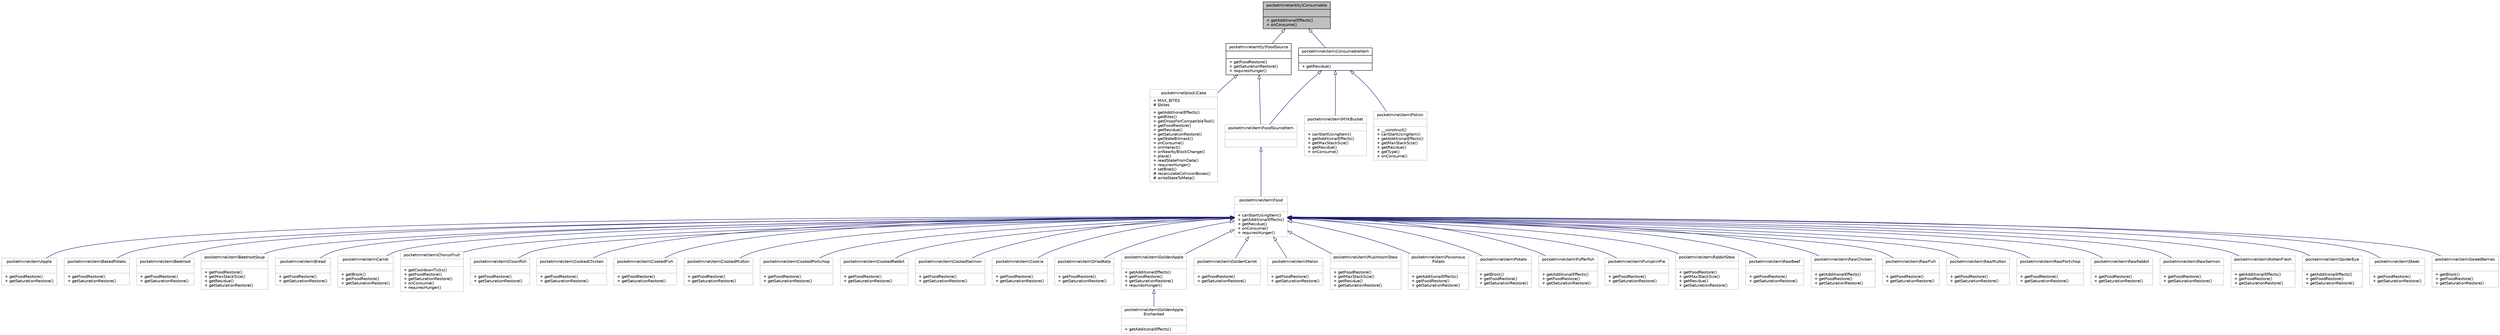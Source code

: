 digraph "pocketmine\entity\Consumable"
{
 // INTERACTIVE_SVG=YES
 // LATEX_PDF_SIZE
  edge [fontname="Helvetica",fontsize="10",labelfontname="Helvetica",labelfontsize="10"];
  node [fontname="Helvetica",fontsize="10",shape=record];
  Node1 [label="{pocketmine\\entity\\Consumable\n||+ getAdditionalEffects()\l+ onConsume()\l}",height=0.2,width=0.4,color="black", fillcolor="grey75", style="filled", fontcolor="black",tooltip=" "];
  Node1 -> Node2 [dir="back",color="midnightblue",fontsize="10",style="solid",arrowtail="onormal",fontname="Helvetica"];
  Node2 [label="{pocketmine\\entity\\FoodSource\n||+ getFoodRestore()\l+ getSaturationRestore()\l+ requiresHunger()\l}",height=0.2,width=0.4,color="black", fillcolor="white", style="filled",URL="$df/dfd/interfacepocketmine_1_1entity_1_1_food_source.html",tooltip=" "];
  Node2 -> Node3 [dir="back",color="midnightblue",fontsize="10",style="solid",arrowtail="onormal",fontname="Helvetica"];
  Node3 [label="{pocketmine\\block\\Cake\n|+ MAX_BITES\l# $bites\l|+ getAdditionalEffects()\l+ getBites()\l+ getDropsForCompatibleTool()\l+ getFoodRestore()\l+ getResidue()\l+ getSaturationRestore()\l+ getStateBitmask()\l+ onConsume()\l+ onInteract()\l+ onNearbyBlockChange()\l+ place()\l+ readStateFromData()\l+ requiresHunger()\l+ setBites()\l# recalculateCollisionBoxes()\l# writeStateToMeta()\l}",height=0.2,width=0.4,color="grey75", fillcolor="white", style="filled",URL="$df/d1c/classpocketmine_1_1block_1_1_cake.html",tooltip=" "];
  Node2 -> Node4 [dir="back",color="midnightblue",fontsize="10",style="solid",arrowtail="onormal",fontname="Helvetica"];
  Node4 [label="{pocketmine\\item\\FoodSourceItem\n||}",height=0.2,width=0.4,color="grey75", fillcolor="white", style="filled",URL="$de/d44/interfacepocketmine_1_1item_1_1_food_source_item.html",tooltip=" "];
  Node4 -> Node5 [dir="back",color="midnightblue",fontsize="10",style="solid",arrowtail="onormal",fontname="Helvetica"];
  Node5 [label="{pocketmine\\item\\Food\n||+ canStartUsingItem()\l+ getAdditionalEffects()\l+ getResidue()\l+ onConsume()\l+ requiresHunger()\l}",height=0.2,width=0.4,color="grey75", fillcolor="white", style="filled",URL="$dc/de1/classpocketmine_1_1item_1_1_food.html",tooltip=" "];
  Node5 -> Node6 [dir="back",color="midnightblue",fontsize="10",style="solid",arrowtail="onormal",fontname="Helvetica"];
  Node6 [label="{pocketmine\\item\\Apple\n||+ getFoodRestore()\l+ getSaturationRestore()\l}",height=0.2,width=0.4,color="grey75", fillcolor="white", style="filled",URL="$dd/dd1/classpocketmine_1_1item_1_1_apple.html",tooltip=" "];
  Node5 -> Node7 [dir="back",color="midnightblue",fontsize="10",style="solid",arrowtail="onormal",fontname="Helvetica"];
  Node7 [label="{pocketmine\\item\\BakedPotato\n||+ getFoodRestore()\l+ getSaturationRestore()\l}",height=0.2,width=0.4,color="grey75", fillcolor="white", style="filled",URL="$d2/d25/classpocketmine_1_1item_1_1_baked_potato.html",tooltip=" "];
  Node5 -> Node8 [dir="back",color="midnightblue",fontsize="10",style="solid",arrowtail="onormal",fontname="Helvetica"];
  Node8 [label="{pocketmine\\item\\Beetroot\n||+ getFoodRestore()\l+ getSaturationRestore()\l}",height=0.2,width=0.4,color="grey75", fillcolor="white", style="filled",URL="$d2/dd2/classpocketmine_1_1item_1_1_beetroot.html",tooltip=" "];
  Node5 -> Node9 [dir="back",color="midnightblue",fontsize="10",style="solid",arrowtail="onormal",fontname="Helvetica"];
  Node9 [label="{pocketmine\\item\\BeetrootSoup\n||+ getFoodRestore()\l+ getMaxStackSize()\l+ getResidue()\l+ getSaturationRestore()\l}",height=0.2,width=0.4,color="grey75", fillcolor="white", style="filled",URL="$df/d75/classpocketmine_1_1item_1_1_beetroot_soup.html",tooltip=" "];
  Node5 -> Node10 [dir="back",color="midnightblue",fontsize="10",style="solid",arrowtail="onormal",fontname="Helvetica"];
  Node10 [label="{pocketmine\\item\\Bread\n||+ getFoodRestore()\l+ getSaturationRestore()\l}",height=0.2,width=0.4,color="grey75", fillcolor="white", style="filled",URL="$dd/d60/classpocketmine_1_1item_1_1_bread.html",tooltip=" "];
  Node5 -> Node11 [dir="back",color="midnightblue",fontsize="10",style="solid",arrowtail="onormal",fontname="Helvetica"];
  Node11 [label="{pocketmine\\item\\Carrot\n||+ getBlock()\l+ getFoodRestore()\l+ getSaturationRestore()\l}",height=0.2,width=0.4,color="grey75", fillcolor="white", style="filled",URL="$d4/d82/classpocketmine_1_1item_1_1_carrot.html",tooltip=" "];
  Node5 -> Node12 [dir="back",color="midnightblue",fontsize="10",style="solid",arrowtail="onormal",fontname="Helvetica"];
  Node12 [label="{pocketmine\\item\\ChorusFruit\n||+ getCooldownTicks()\l+ getFoodRestore()\l+ getSaturationRestore()\l+ onConsume()\l+ requiresHunger()\l}",height=0.2,width=0.4,color="grey75", fillcolor="white", style="filled",URL="$de/d16/classpocketmine_1_1item_1_1_chorus_fruit.html",tooltip=" "];
  Node5 -> Node13 [dir="back",color="midnightblue",fontsize="10",style="solid",arrowtail="onormal",fontname="Helvetica"];
  Node13 [label="{pocketmine\\item\\Clownfish\n||+ getFoodRestore()\l+ getSaturationRestore()\l}",height=0.2,width=0.4,color="grey75", fillcolor="white", style="filled",URL="$df/d43/classpocketmine_1_1item_1_1_clownfish.html",tooltip=" "];
  Node5 -> Node14 [dir="back",color="midnightblue",fontsize="10",style="solid",arrowtail="onormal",fontname="Helvetica"];
  Node14 [label="{pocketmine\\item\\CookedChicken\n||+ getFoodRestore()\l+ getSaturationRestore()\l}",height=0.2,width=0.4,color="grey75", fillcolor="white", style="filled",URL="$de/d45/classpocketmine_1_1item_1_1_cooked_chicken.html",tooltip=" "];
  Node5 -> Node15 [dir="back",color="midnightblue",fontsize="10",style="solid",arrowtail="onormal",fontname="Helvetica"];
  Node15 [label="{pocketmine\\item\\CookedFish\n||+ getFoodRestore()\l+ getSaturationRestore()\l}",height=0.2,width=0.4,color="grey75", fillcolor="white", style="filled",URL="$dc/dc2/classpocketmine_1_1item_1_1_cooked_fish.html",tooltip=" "];
  Node5 -> Node16 [dir="back",color="midnightblue",fontsize="10",style="solid",arrowtail="onormal",fontname="Helvetica"];
  Node16 [label="{pocketmine\\item\\CookedMutton\n||+ getFoodRestore()\l+ getSaturationRestore()\l}",height=0.2,width=0.4,color="grey75", fillcolor="white", style="filled",URL="$d1/d50/classpocketmine_1_1item_1_1_cooked_mutton.html",tooltip=" "];
  Node5 -> Node17 [dir="back",color="midnightblue",fontsize="10",style="solid",arrowtail="onormal",fontname="Helvetica"];
  Node17 [label="{pocketmine\\item\\CookedPorkchop\n||+ getFoodRestore()\l+ getSaturationRestore()\l}",height=0.2,width=0.4,color="grey75", fillcolor="white", style="filled",URL="$dc/db1/classpocketmine_1_1item_1_1_cooked_porkchop.html",tooltip=" "];
  Node5 -> Node18 [dir="back",color="midnightblue",fontsize="10",style="solid",arrowtail="onormal",fontname="Helvetica"];
  Node18 [label="{pocketmine\\item\\CookedRabbit\n||+ getFoodRestore()\l+ getSaturationRestore()\l}",height=0.2,width=0.4,color="grey75", fillcolor="white", style="filled",URL="$dc/d54/classpocketmine_1_1item_1_1_cooked_rabbit.html",tooltip=" "];
  Node5 -> Node19 [dir="back",color="midnightblue",fontsize="10",style="solid",arrowtail="onormal",fontname="Helvetica"];
  Node19 [label="{pocketmine\\item\\CookedSalmon\n||+ getFoodRestore()\l+ getSaturationRestore()\l}",height=0.2,width=0.4,color="grey75", fillcolor="white", style="filled",URL="$dd/d3a/classpocketmine_1_1item_1_1_cooked_salmon.html",tooltip=" "];
  Node5 -> Node20 [dir="back",color="midnightblue",fontsize="10",style="solid",arrowtail="onormal",fontname="Helvetica"];
  Node20 [label="{pocketmine\\item\\Cookie\n||+ getFoodRestore()\l+ getSaturationRestore()\l}",height=0.2,width=0.4,color="grey75", fillcolor="white", style="filled",URL="$d9/d0a/classpocketmine_1_1item_1_1_cookie.html",tooltip=" "];
  Node5 -> Node21 [dir="back",color="midnightblue",fontsize="10",style="solid",arrowtail="onormal",fontname="Helvetica"];
  Node21 [label="{pocketmine\\item\\DriedKelp\n||+ getFoodRestore()\l+ getSaturationRestore()\l}",height=0.2,width=0.4,color="grey75", fillcolor="white", style="filled",URL="$d8/d04/classpocketmine_1_1item_1_1_dried_kelp.html",tooltip=" "];
  Node5 -> Node22 [dir="back",color="midnightblue",fontsize="10",style="solid",arrowtail="onormal",fontname="Helvetica"];
  Node22 [label="{pocketmine\\item\\GoldenApple\n||+ getAdditionalEffects()\l+ getFoodRestore()\l+ getSaturationRestore()\l+ requiresHunger()\l}",height=0.2,width=0.4,color="grey75", fillcolor="white", style="filled",URL="$db/dc4/classpocketmine_1_1item_1_1_golden_apple.html",tooltip=" "];
  Node22 -> Node23 [dir="back",color="midnightblue",fontsize="10",style="solid",arrowtail="onormal",fontname="Helvetica"];
  Node23 [label="{pocketmine\\item\\GoldenApple\lEnchanted\n||+ getAdditionalEffects()\l}",height=0.2,width=0.4,color="grey75", fillcolor="white", style="filled",URL="$d7/dd7/classpocketmine_1_1item_1_1_golden_apple_enchanted.html",tooltip=" "];
  Node5 -> Node24 [dir="back",color="midnightblue",fontsize="10",style="solid",arrowtail="onormal",fontname="Helvetica"];
  Node24 [label="{pocketmine\\item\\GoldenCarrot\n||+ getFoodRestore()\l+ getSaturationRestore()\l}",height=0.2,width=0.4,color="grey75", fillcolor="white", style="filled",URL="$d3/d87/classpocketmine_1_1item_1_1_golden_carrot.html",tooltip=" "];
  Node5 -> Node25 [dir="back",color="midnightblue",fontsize="10",style="solid",arrowtail="onormal",fontname="Helvetica"];
  Node25 [label="{pocketmine\\item\\Melon\n||+ getFoodRestore()\l+ getSaturationRestore()\l}",height=0.2,width=0.4,color="grey75", fillcolor="white", style="filled",URL="$d7/da1/classpocketmine_1_1item_1_1_melon.html",tooltip=" "];
  Node5 -> Node26 [dir="back",color="midnightblue",fontsize="10",style="solid",arrowtail="onormal",fontname="Helvetica"];
  Node26 [label="{pocketmine\\item\\MushroomStew\n||+ getFoodRestore()\l+ getMaxStackSize()\l+ getResidue()\l+ getSaturationRestore()\l}",height=0.2,width=0.4,color="grey75", fillcolor="white", style="filled",URL="$dd/d02/classpocketmine_1_1item_1_1_mushroom_stew.html",tooltip=" "];
  Node5 -> Node27 [dir="back",color="midnightblue",fontsize="10",style="solid",arrowtail="onormal",fontname="Helvetica"];
  Node27 [label="{pocketmine\\item\\Poisonous\lPotato\n||+ getAdditionalEffects()\l+ getFoodRestore()\l+ getSaturationRestore()\l}",height=0.2,width=0.4,color="grey75", fillcolor="white", style="filled",URL="$d4/dfa/classpocketmine_1_1item_1_1_poisonous_potato.html",tooltip=" "];
  Node5 -> Node28 [dir="back",color="midnightblue",fontsize="10",style="solid",arrowtail="onormal",fontname="Helvetica"];
  Node28 [label="{pocketmine\\item\\Potato\n||+ getBlock()\l+ getFoodRestore()\l+ getSaturationRestore()\l}",height=0.2,width=0.4,color="grey75", fillcolor="white", style="filled",URL="$db/d9d/classpocketmine_1_1item_1_1_potato.html",tooltip=" "];
  Node5 -> Node29 [dir="back",color="midnightblue",fontsize="10",style="solid",arrowtail="onormal",fontname="Helvetica"];
  Node29 [label="{pocketmine\\item\\Pufferfish\n||+ getAdditionalEffects()\l+ getFoodRestore()\l+ getSaturationRestore()\l}",height=0.2,width=0.4,color="grey75", fillcolor="white", style="filled",URL="$d6/d29/classpocketmine_1_1item_1_1_pufferfish.html",tooltip=" "];
  Node5 -> Node30 [dir="back",color="midnightblue",fontsize="10",style="solid",arrowtail="onormal",fontname="Helvetica"];
  Node30 [label="{pocketmine\\item\\PumpkinPie\n||+ getFoodRestore()\l+ getSaturationRestore()\l}",height=0.2,width=0.4,color="grey75", fillcolor="white", style="filled",URL="$d3/da8/classpocketmine_1_1item_1_1_pumpkin_pie.html",tooltip=" "];
  Node5 -> Node31 [dir="back",color="midnightblue",fontsize="10",style="solid",arrowtail="onormal",fontname="Helvetica"];
  Node31 [label="{pocketmine\\item\\RabbitStew\n||+ getFoodRestore()\l+ getMaxStackSize()\l+ getResidue()\l+ getSaturationRestore()\l}",height=0.2,width=0.4,color="grey75", fillcolor="white", style="filled",URL="$d9/dda/classpocketmine_1_1item_1_1_rabbit_stew.html",tooltip=" "];
  Node5 -> Node32 [dir="back",color="midnightblue",fontsize="10",style="solid",arrowtail="onormal",fontname="Helvetica"];
  Node32 [label="{pocketmine\\item\\RawBeef\n||+ getFoodRestore()\l+ getSaturationRestore()\l}",height=0.2,width=0.4,color="grey75", fillcolor="white", style="filled",URL="$d9/d44/classpocketmine_1_1item_1_1_raw_beef.html",tooltip=" "];
  Node5 -> Node33 [dir="back",color="midnightblue",fontsize="10",style="solid",arrowtail="onormal",fontname="Helvetica"];
  Node33 [label="{pocketmine\\item\\RawChicken\n||+ getAdditionalEffects()\l+ getFoodRestore()\l+ getSaturationRestore()\l}",height=0.2,width=0.4,color="grey75", fillcolor="white", style="filled",URL="$df/d8a/classpocketmine_1_1item_1_1_raw_chicken.html",tooltip=" "];
  Node5 -> Node34 [dir="back",color="midnightblue",fontsize="10",style="solid",arrowtail="onormal",fontname="Helvetica"];
  Node34 [label="{pocketmine\\item\\RawFish\n||+ getFoodRestore()\l+ getSaturationRestore()\l}",height=0.2,width=0.4,color="grey75", fillcolor="white", style="filled",URL="$d6/d9e/classpocketmine_1_1item_1_1_raw_fish.html",tooltip=" "];
  Node5 -> Node35 [dir="back",color="midnightblue",fontsize="10",style="solid",arrowtail="onormal",fontname="Helvetica"];
  Node35 [label="{pocketmine\\item\\RawMutton\n||+ getFoodRestore()\l+ getSaturationRestore()\l}",height=0.2,width=0.4,color="grey75", fillcolor="white", style="filled",URL="$d4/dc8/classpocketmine_1_1item_1_1_raw_mutton.html",tooltip=" "];
  Node5 -> Node36 [dir="back",color="midnightblue",fontsize="10",style="solid",arrowtail="onormal",fontname="Helvetica"];
  Node36 [label="{pocketmine\\item\\RawPorkchop\n||+ getFoodRestore()\l+ getSaturationRestore()\l}",height=0.2,width=0.4,color="grey75", fillcolor="white", style="filled",URL="$d7/dfe/classpocketmine_1_1item_1_1_raw_porkchop.html",tooltip=" "];
  Node5 -> Node37 [dir="back",color="midnightblue",fontsize="10",style="solid",arrowtail="onormal",fontname="Helvetica"];
  Node37 [label="{pocketmine\\item\\RawRabbit\n||+ getFoodRestore()\l+ getSaturationRestore()\l}",height=0.2,width=0.4,color="grey75", fillcolor="white", style="filled",URL="$d3/d58/classpocketmine_1_1item_1_1_raw_rabbit.html",tooltip=" "];
  Node5 -> Node38 [dir="back",color="midnightblue",fontsize="10",style="solid",arrowtail="onormal",fontname="Helvetica"];
  Node38 [label="{pocketmine\\item\\RawSalmon\n||+ getFoodRestore()\l+ getSaturationRestore()\l}",height=0.2,width=0.4,color="grey75", fillcolor="white", style="filled",URL="$df/da2/classpocketmine_1_1item_1_1_raw_salmon.html",tooltip=" "];
  Node5 -> Node39 [dir="back",color="midnightblue",fontsize="10",style="solid",arrowtail="onormal",fontname="Helvetica"];
  Node39 [label="{pocketmine\\item\\RottenFlesh\n||+ getAdditionalEffects()\l+ getFoodRestore()\l+ getSaturationRestore()\l}",height=0.2,width=0.4,color="grey75", fillcolor="white", style="filled",URL="$dd/d1a/classpocketmine_1_1item_1_1_rotten_flesh.html",tooltip=" "];
  Node5 -> Node40 [dir="back",color="midnightblue",fontsize="10",style="solid",arrowtail="onormal",fontname="Helvetica"];
  Node40 [label="{pocketmine\\item\\SpiderEye\n||+ getAdditionalEffects()\l+ getFoodRestore()\l+ getSaturationRestore()\l}",height=0.2,width=0.4,color="grey75", fillcolor="white", style="filled",URL="$d8/d83/classpocketmine_1_1item_1_1_spider_eye.html",tooltip=" "];
  Node5 -> Node41 [dir="back",color="midnightblue",fontsize="10",style="solid",arrowtail="onormal",fontname="Helvetica"];
  Node41 [label="{pocketmine\\item\\Steak\n||+ getFoodRestore()\l+ getSaturationRestore()\l}",height=0.2,width=0.4,color="grey75", fillcolor="white", style="filled",URL="$df/dac/classpocketmine_1_1item_1_1_steak.html",tooltip=" "];
  Node5 -> Node42 [dir="back",color="midnightblue",fontsize="10",style="solid",arrowtail="onormal",fontname="Helvetica"];
  Node42 [label="{pocketmine\\item\\SweetBerries\n||+ getBlock()\l+ getFoodRestore()\l+ getSaturationRestore()\l}",height=0.2,width=0.4,color="grey75", fillcolor="white", style="filled",URL="$d6/da0/classpocketmine_1_1item_1_1_sweet_berries.html",tooltip=" "];
  Node1 -> Node43 [dir="back",color="midnightblue",fontsize="10",style="solid",arrowtail="onormal",fontname="Helvetica"];
  Node43 [label="{pocketmine\\item\\ConsumableItem\n||+ getResidue()\l}",height=0.2,width=0.4,color="black", fillcolor="white", style="filled",URL="$d2/de2/interfacepocketmine_1_1item_1_1_consumable_item.html",tooltip=" "];
  Node43 -> Node4 [dir="back",color="midnightblue",fontsize="10",style="solid",arrowtail="onormal",fontname="Helvetica"];
  Node43 -> Node44 [dir="back",color="midnightblue",fontsize="10",style="solid",arrowtail="onormal",fontname="Helvetica"];
  Node44 [label="{pocketmine\\item\\MilkBucket\n||+ canStartUsingItem()\l+ getAdditionalEffects()\l+ getMaxStackSize()\l+ getResidue()\l+ onConsume()\l}",height=0.2,width=0.4,color="grey75", fillcolor="white", style="filled",URL="$dd/dc0/classpocketmine_1_1item_1_1_milk_bucket.html",tooltip=" "];
  Node43 -> Node45 [dir="back",color="midnightblue",fontsize="10",style="solid",arrowtail="onormal",fontname="Helvetica"];
  Node45 [label="{pocketmine\\item\\Potion\n||+ __construct()\l+ canStartUsingItem()\l+ getAdditionalEffects()\l+ getMaxStackSize()\l+ getResidue()\l+ getType()\l+ onConsume()\l}",height=0.2,width=0.4,color="grey75", fillcolor="white", style="filled",URL="$d3/d00/classpocketmine_1_1item_1_1_potion.html",tooltip=" "];
}
